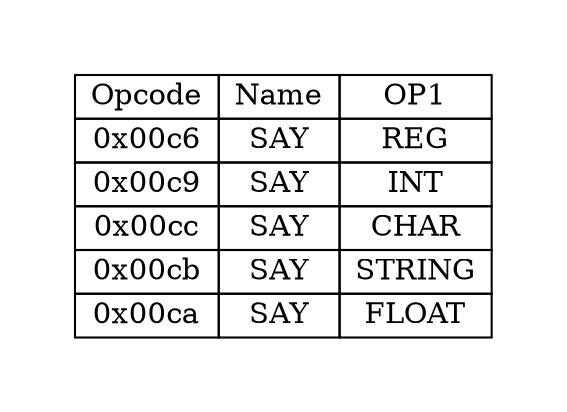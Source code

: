 digraph{
graph [pad="0.5", nodesep="0.5", ranksep="2" ]
node[shape=plain]
Foo [label=<
<table border="0" cellborder="1" cellspacing="0">
<tr><td> Opcode </td> <td> Name </td> <td> OP1 </td> </tr>
<tr><td> 0x00c6 </td><td> SAY </td><td> REG </td> </tr>
<tr><td> 0x00c9 </td><td> SAY </td><td> INT </td> </tr>
<tr><td> 0x00cc </td><td> SAY </td><td> CHAR </td> </tr>
<tr><td> 0x00cb </td><td> SAY </td><td> STRING </td> </tr>
<tr><td> 0x00ca </td><td> SAY </td><td> FLOAT </td> </tr>
</table>>];
}
